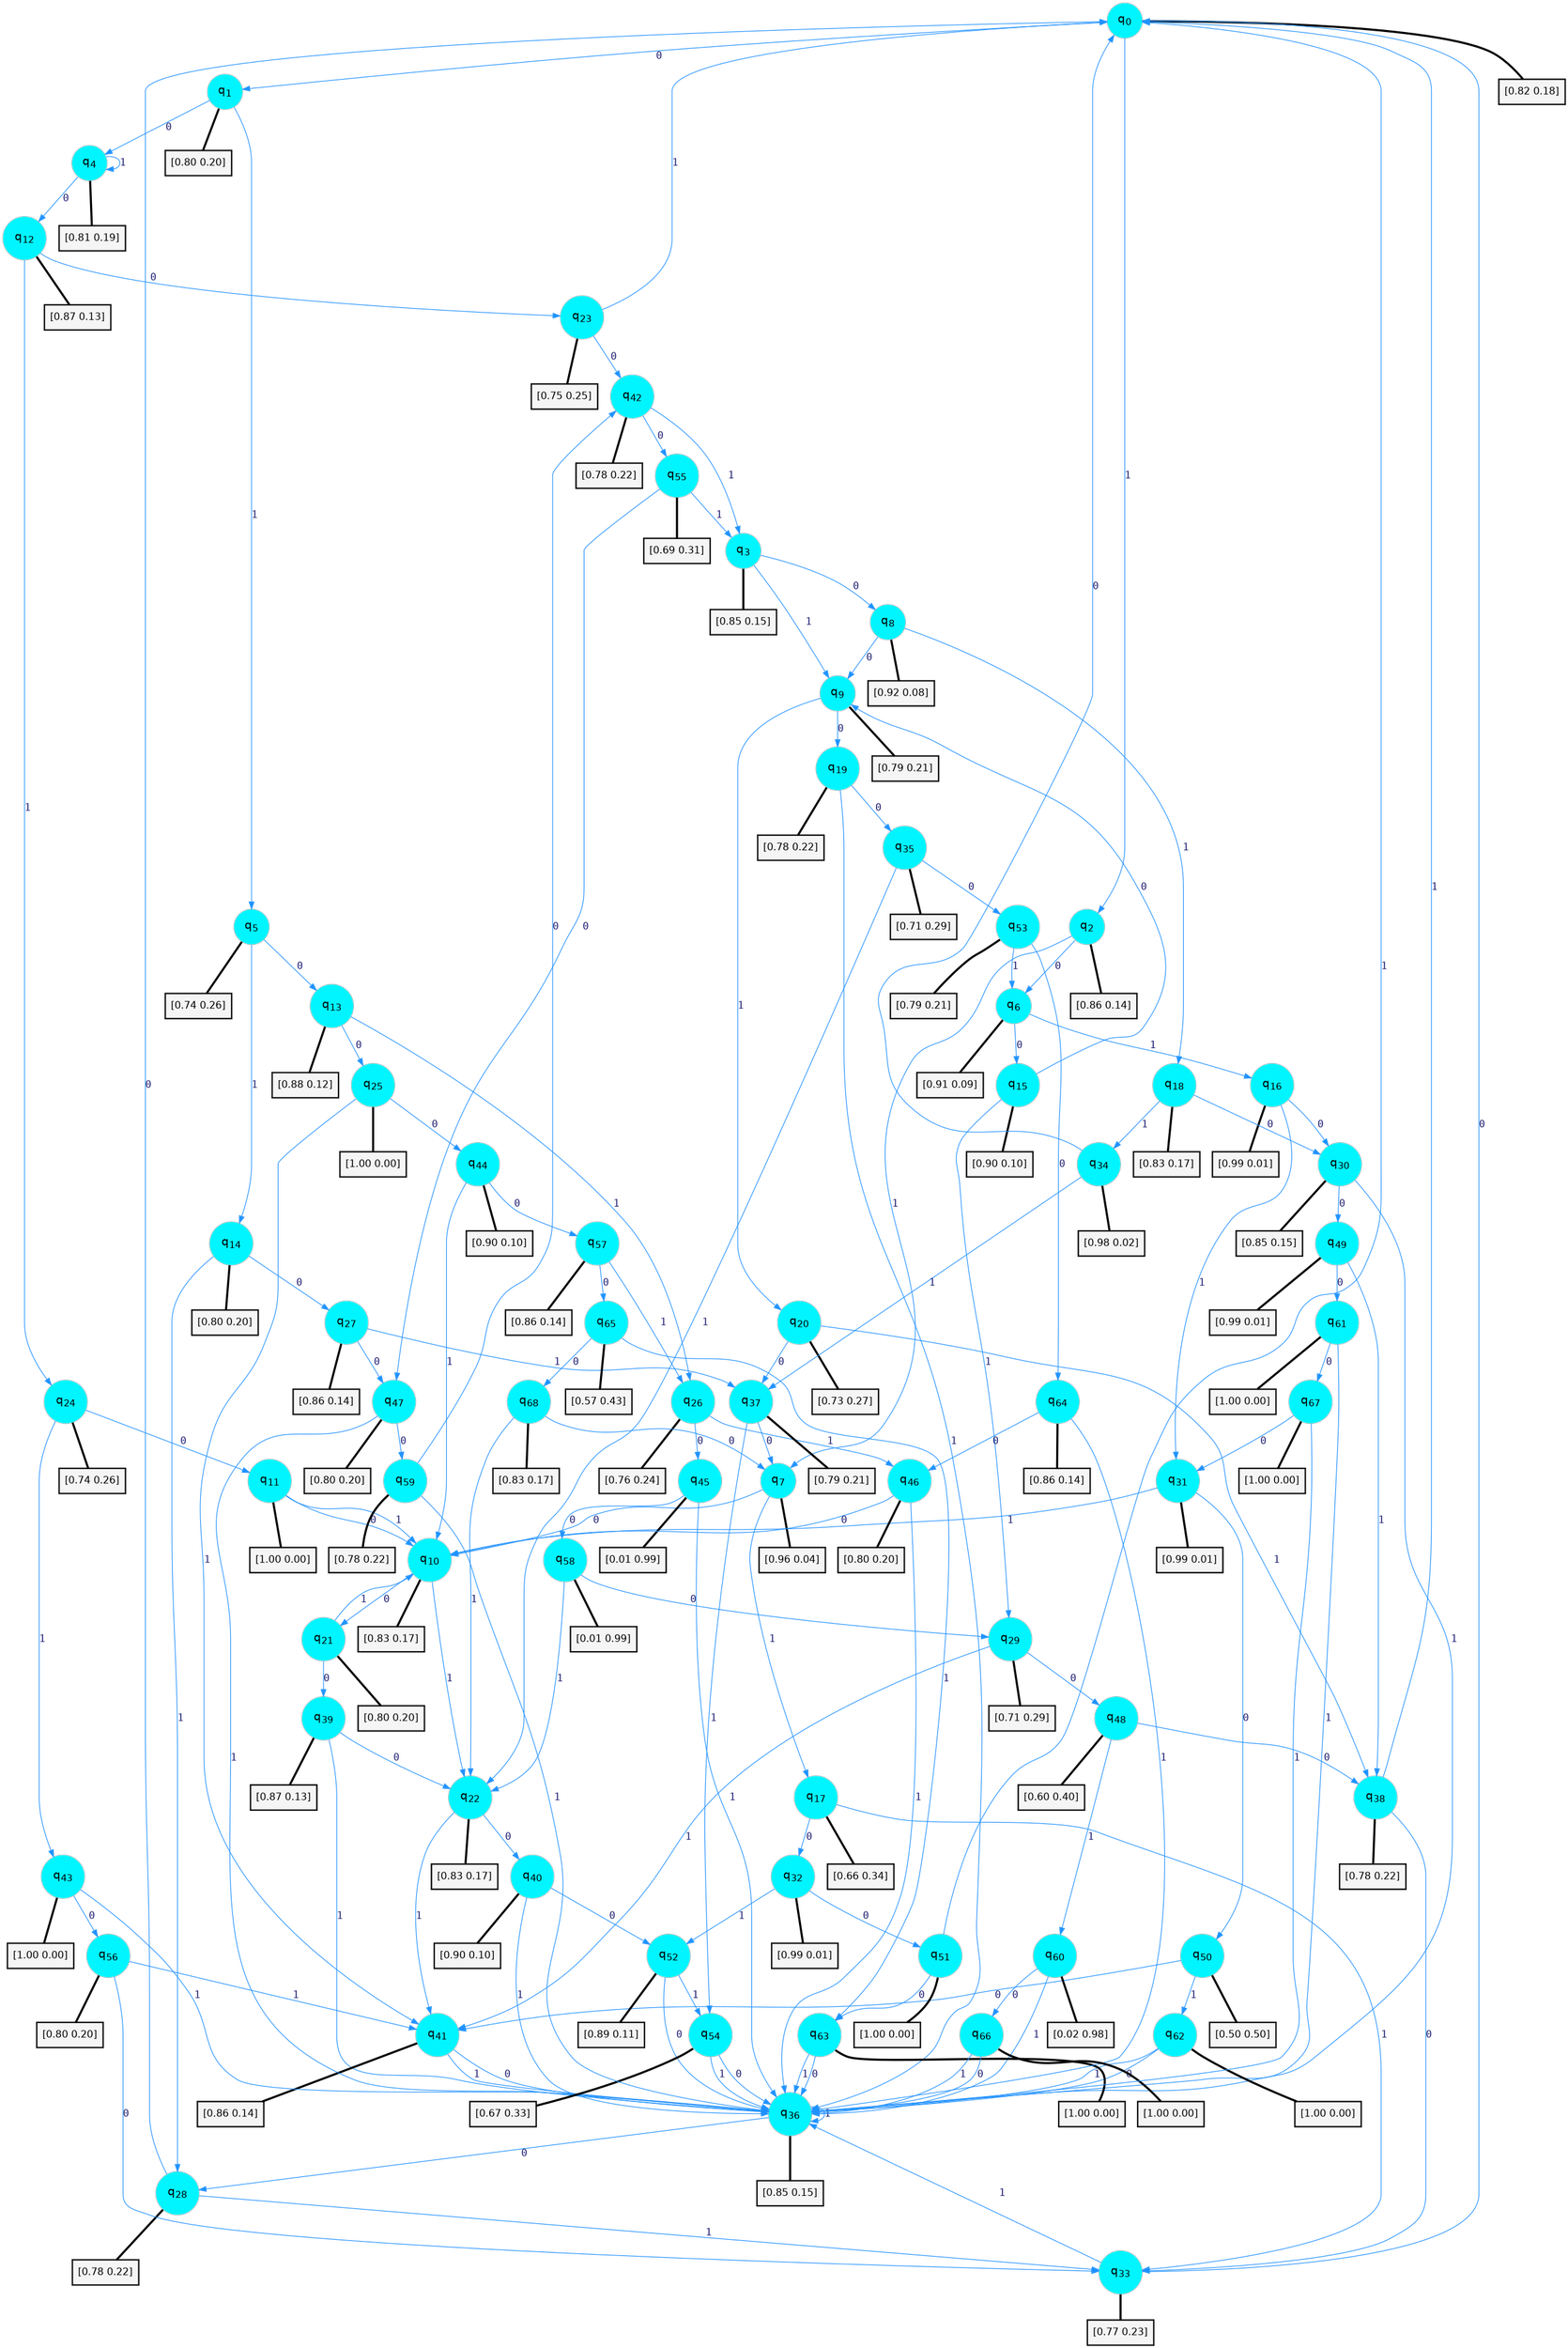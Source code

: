 digraph G {
graph [
bgcolor=transparent, dpi=300, rankdir=TD, size="40,25"];
node [
color=gray, fillcolor=turquoise1, fontcolor=black, fontname=Helvetica, fontsize=16, fontweight=bold, shape=circle, style=filled];
edge [
arrowsize=1, color=dodgerblue1, fontcolor=midnightblue, fontname=courier, fontweight=bold, penwidth=1, style=solid, weight=20];
0[label=<q<SUB>0</SUB>>];
1[label=<q<SUB>1</SUB>>];
2[label=<q<SUB>2</SUB>>];
3[label=<q<SUB>3</SUB>>];
4[label=<q<SUB>4</SUB>>];
5[label=<q<SUB>5</SUB>>];
6[label=<q<SUB>6</SUB>>];
7[label=<q<SUB>7</SUB>>];
8[label=<q<SUB>8</SUB>>];
9[label=<q<SUB>9</SUB>>];
10[label=<q<SUB>10</SUB>>];
11[label=<q<SUB>11</SUB>>];
12[label=<q<SUB>12</SUB>>];
13[label=<q<SUB>13</SUB>>];
14[label=<q<SUB>14</SUB>>];
15[label=<q<SUB>15</SUB>>];
16[label=<q<SUB>16</SUB>>];
17[label=<q<SUB>17</SUB>>];
18[label=<q<SUB>18</SUB>>];
19[label=<q<SUB>19</SUB>>];
20[label=<q<SUB>20</SUB>>];
21[label=<q<SUB>21</SUB>>];
22[label=<q<SUB>22</SUB>>];
23[label=<q<SUB>23</SUB>>];
24[label=<q<SUB>24</SUB>>];
25[label=<q<SUB>25</SUB>>];
26[label=<q<SUB>26</SUB>>];
27[label=<q<SUB>27</SUB>>];
28[label=<q<SUB>28</SUB>>];
29[label=<q<SUB>29</SUB>>];
30[label=<q<SUB>30</SUB>>];
31[label=<q<SUB>31</SUB>>];
32[label=<q<SUB>32</SUB>>];
33[label=<q<SUB>33</SUB>>];
34[label=<q<SUB>34</SUB>>];
35[label=<q<SUB>35</SUB>>];
36[label=<q<SUB>36</SUB>>];
37[label=<q<SUB>37</SUB>>];
38[label=<q<SUB>38</SUB>>];
39[label=<q<SUB>39</SUB>>];
40[label=<q<SUB>40</SUB>>];
41[label=<q<SUB>41</SUB>>];
42[label=<q<SUB>42</SUB>>];
43[label=<q<SUB>43</SUB>>];
44[label=<q<SUB>44</SUB>>];
45[label=<q<SUB>45</SUB>>];
46[label=<q<SUB>46</SUB>>];
47[label=<q<SUB>47</SUB>>];
48[label=<q<SUB>48</SUB>>];
49[label=<q<SUB>49</SUB>>];
50[label=<q<SUB>50</SUB>>];
51[label=<q<SUB>51</SUB>>];
52[label=<q<SUB>52</SUB>>];
53[label=<q<SUB>53</SUB>>];
54[label=<q<SUB>54</SUB>>];
55[label=<q<SUB>55</SUB>>];
56[label=<q<SUB>56</SUB>>];
57[label=<q<SUB>57</SUB>>];
58[label=<q<SUB>58</SUB>>];
59[label=<q<SUB>59</SUB>>];
60[label=<q<SUB>60</SUB>>];
61[label=<q<SUB>61</SUB>>];
62[label=<q<SUB>62</SUB>>];
63[label=<q<SUB>63</SUB>>];
64[label=<q<SUB>64</SUB>>];
65[label=<q<SUB>65</SUB>>];
66[label=<q<SUB>66</SUB>>];
67[label=<q<SUB>67</SUB>>];
68[label=<q<SUB>68</SUB>>];
69[label="[0.82 0.18]", shape=box,fontcolor=black, fontname=Helvetica, fontsize=14, penwidth=2, fillcolor=whitesmoke,color=black];
70[label="[0.80 0.20]", shape=box,fontcolor=black, fontname=Helvetica, fontsize=14, penwidth=2, fillcolor=whitesmoke,color=black];
71[label="[0.86 0.14]", shape=box,fontcolor=black, fontname=Helvetica, fontsize=14, penwidth=2, fillcolor=whitesmoke,color=black];
72[label="[0.85 0.15]", shape=box,fontcolor=black, fontname=Helvetica, fontsize=14, penwidth=2, fillcolor=whitesmoke,color=black];
73[label="[0.81 0.19]", shape=box,fontcolor=black, fontname=Helvetica, fontsize=14, penwidth=2, fillcolor=whitesmoke,color=black];
74[label="[0.74 0.26]", shape=box,fontcolor=black, fontname=Helvetica, fontsize=14, penwidth=2, fillcolor=whitesmoke,color=black];
75[label="[0.91 0.09]", shape=box,fontcolor=black, fontname=Helvetica, fontsize=14, penwidth=2, fillcolor=whitesmoke,color=black];
76[label="[0.96 0.04]", shape=box,fontcolor=black, fontname=Helvetica, fontsize=14, penwidth=2, fillcolor=whitesmoke,color=black];
77[label="[0.92 0.08]", shape=box,fontcolor=black, fontname=Helvetica, fontsize=14, penwidth=2, fillcolor=whitesmoke,color=black];
78[label="[0.79 0.21]", shape=box,fontcolor=black, fontname=Helvetica, fontsize=14, penwidth=2, fillcolor=whitesmoke,color=black];
79[label="[0.83 0.17]", shape=box,fontcolor=black, fontname=Helvetica, fontsize=14, penwidth=2, fillcolor=whitesmoke,color=black];
80[label="[1.00 0.00]", shape=box,fontcolor=black, fontname=Helvetica, fontsize=14, penwidth=2, fillcolor=whitesmoke,color=black];
81[label="[0.87 0.13]", shape=box,fontcolor=black, fontname=Helvetica, fontsize=14, penwidth=2, fillcolor=whitesmoke,color=black];
82[label="[0.88 0.12]", shape=box,fontcolor=black, fontname=Helvetica, fontsize=14, penwidth=2, fillcolor=whitesmoke,color=black];
83[label="[0.80 0.20]", shape=box,fontcolor=black, fontname=Helvetica, fontsize=14, penwidth=2, fillcolor=whitesmoke,color=black];
84[label="[0.90 0.10]", shape=box,fontcolor=black, fontname=Helvetica, fontsize=14, penwidth=2, fillcolor=whitesmoke,color=black];
85[label="[0.99 0.01]", shape=box,fontcolor=black, fontname=Helvetica, fontsize=14, penwidth=2, fillcolor=whitesmoke,color=black];
86[label="[0.66 0.34]", shape=box,fontcolor=black, fontname=Helvetica, fontsize=14, penwidth=2, fillcolor=whitesmoke,color=black];
87[label="[0.83 0.17]", shape=box,fontcolor=black, fontname=Helvetica, fontsize=14, penwidth=2, fillcolor=whitesmoke,color=black];
88[label="[0.78 0.22]", shape=box,fontcolor=black, fontname=Helvetica, fontsize=14, penwidth=2, fillcolor=whitesmoke,color=black];
89[label="[0.73 0.27]", shape=box,fontcolor=black, fontname=Helvetica, fontsize=14, penwidth=2, fillcolor=whitesmoke,color=black];
90[label="[0.80 0.20]", shape=box,fontcolor=black, fontname=Helvetica, fontsize=14, penwidth=2, fillcolor=whitesmoke,color=black];
91[label="[0.83 0.17]", shape=box,fontcolor=black, fontname=Helvetica, fontsize=14, penwidth=2, fillcolor=whitesmoke,color=black];
92[label="[0.75 0.25]", shape=box,fontcolor=black, fontname=Helvetica, fontsize=14, penwidth=2, fillcolor=whitesmoke,color=black];
93[label="[0.74 0.26]", shape=box,fontcolor=black, fontname=Helvetica, fontsize=14, penwidth=2, fillcolor=whitesmoke,color=black];
94[label="[1.00 0.00]", shape=box,fontcolor=black, fontname=Helvetica, fontsize=14, penwidth=2, fillcolor=whitesmoke,color=black];
95[label="[0.76 0.24]", shape=box,fontcolor=black, fontname=Helvetica, fontsize=14, penwidth=2, fillcolor=whitesmoke,color=black];
96[label="[0.86 0.14]", shape=box,fontcolor=black, fontname=Helvetica, fontsize=14, penwidth=2, fillcolor=whitesmoke,color=black];
97[label="[0.78 0.22]", shape=box,fontcolor=black, fontname=Helvetica, fontsize=14, penwidth=2, fillcolor=whitesmoke,color=black];
98[label="[0.71 0.29]", shape=box,fontcolor=black, fontname=Helvetica, fontsize=14, penwidth=2, fillcolor=whitesmoke,color=black];
99[label="[0.85 0.15]", shape=box,fontcolor=black, fontname=Helvetica, fontsize=14, penwidth=2, fillcolor=whitesmoke,color=black];
100[label="[0.99 0.01]", shape=box,fontcolor=black, fontname=Helvetica, fontsize=14, penwidth=2, fillcolor=whitesmoke,color=black];
101[label="[0.99 0.01]", shape=box,fontcolor=black, fontname=Helvetica, fontsize=14, penwidth=2, fillcolor=whitesmoke,color=black];
102[label="[0.77 0.23]", shape=box,fontcolor=black, fontname=Helvetica, fontsize=14, penwidth=2, fillcolor=whitesmoke,color=black];
103[label="[0.98 0.02]", shape=box,fontcolor=black, fontname=Helvetica, fontsize=14, penwidth=2, fillcolor=whitesmoke,color=black];
104[label="[0.71 0.29]", shape=box,fontcolor=black, fontname=Helvetica, fontsize=14, penwidth=2, fillcolor=whitesmoke,color=black];
105[label="[0.85 0.15]", shape=box,fontcolor=black, fontname=Helvetica, fontsize=14, penwidth=2, fillcolor=whitesmoke,color=black];
106[label="[0.79 0.21]", shape=box,fontcolor=black, fontname=Helvetica, fontsize=14, penwidth=2, fillcolor=whitesmoke,color=black];
107[label="[0.78 0.22]", shape=box,fontcolor=black, fontname=Helvetica, fontsize=14, penwidth=2, fillcolor=whitesmoke,color=black];
108[label="[0.87 0.13]", shape=box,fontcolor=black, fontname=Helvetica, fontsize=14, penwidth=2, fillcolor=whitesmoke,color=black];
109[label="[0.90 0.10]", shape=box,fontcolor=black, fontname=Helvetica, fontsize=14, penwidth=2, fillcolor=whitesmoke,color=black];
110[label="[0.86 0.14]", shape=box,fontcolor=black, fontname=Helvetica, fontsize=14, penwidth=2, fillcolor=whitesmoke,color=black];
111[label="[0.78 0.22]", shape=box,fontcolor=black, fontname=Helvetica, fontsize=14, penwidth=2, fillcolor=whitesmoke,color=black];
112[label="[1.00 0.00]", shape=box,fontcolor=black, fontname=Helvetica, fontsize=14, penwidth=2, fillcolor=whitesmoke,color=black];
113[label="[0.90 0.10]", shape=box,fontcolor=black, fontname=Helvetica, fontsize=14, penwidth=2, fillcolor=whitesmoke,color=black];
114[label="[0.01 0.99]", shape=box,fontcolor=black, fontname=Helvetica, fontsize=14, penwidth=2, fillcolor=whitesmoke,color=black];
115[label="[0.80 0.20]", shape=box,fontcolor=black, fontname=Helvetica, fontsize=14, penwidth=2, fillcolor=whitesmoke,color=black];
116[label="[0.80 0.20]", shape=box,fontcolor=black, fontname=Helvetica, fontsize=14, penwidth=2, fillcolor=whitesmoke,color=black];
117[label="[0.60 0.40]", shape=box,fontcolor=black, fontname=Helvetica, fontsize=14, penwidth=2, fillcolor=whitesmoke,color=black];
118[label="[0.99 0.01]", shape=box,fontcolor=black, fontname=Helvetica, fontsize=14, penwidth=2, fillcolor=whitesmoke,color=black];
119[label="[0.50 0.50]", shape=box,fontcolor=black, fontname=Helvetica, fontsize=14, penwidth=2, fillcolor=whitesmoke,color=black];
120[label="[1.00 0.00]", shape=box,fontcolor=black, fontname=Helvetica, fontsize=14, penwidth=2, fillcolor=whitesmoke,color=black];
121[label="[0.89 0.11]", shape=box,fontcolor=black, fontname=Helvetica, fontsize=14, penwidth=2, fillcolor=whitesmoke,color=black];
122[label="[0.79 0.21]", shape=box,fontcolor=black, fontname=Helvetica, fontsize=14, penwidth=2, fillcolor=whitesmoke,color=black];
123[label="[0.67 0.33]", shape=box,fontcolor=black, fontname=Helvetica, fontsize=14, penwidth=2, fillcolor=whitesmoke,color=black];
124[label="[0.69 0.31]", shape=box,fontcolor=black, fontname=Helvetica, fontsize=14, penwidth=2, fillcolor=whitesmoke,color=black];
125[label="[0.80 0.20]", shape=box,fontcolor=black, fontname=Helvetica, fontsize=14, penwidth=2, fillcolor=whitesmoke,color=black];
126[label="[0.86 0.14]", shape=box,fontcolor=black, fontname=Helvetica, fontsize=14, penwidth=2, fillcolor=whitesmoke,color=black];
127[label="[0.01 0.99]", shape=box,fontcolor=black, fontname=Helvetica, fontsize=14, penwidth=2, fillcolor=whitesmoke,color=black];
128[label="[0.78 0.22]", shape=box,fontcolor=black, fontname=Helvetica, fontsize=14, penwidth=2, fillcolor=whitesmoke,color=black];
129[label="[0.02 0.98]", shape=box,fontcolor=black, fontname=Helvetica, fontsize=14, penwidth=2, fillcolor=whitesmoke,color=black];
130[label="[1.00 0.00]", shape=box,fontcolor=black, fontname=Helvetica, fontsize=14, penwidth=2, fillcolor=whitesmoke,color=black];
131[label="[1.00 0.00]", shape=box,fontcolor=black, fontname=Helvetica, fontsize=14, penwidth=2, fillcolor=whitesmoke,color=black];
132[label="[1.00 0.00]", shape=box,fontcolor=black, fontname=Helvetica, fontsize=14, penwidth=2, fillcolor=whitesmoke,color=black];
133[label="[0.86 0.14]", shape=box,fontcolor=black, fontname=Helvetica, fontsize=14, penwidth=2, fillcolor=whitesmoke,color=black];
134[label="[0.57 0.43]", shape=box,fontcolor=black, fontname=Helvetica, fontsize=14, penwidth=2, fillcolor=whitesmoke,color=black];
135[label="[1.00 0.00]", shape=box,fontcolor=black, fontname=Helvetica, fontsize=14, penwidth=2, fillcolor=whitesmoke,color=black];
136[label="[1.00 0.00]", shape=box,fontcolor=black, fontname=Helvetica, fontsize=14, penwidth=2, fillcolor=whitesmoke,color=black];
137[label="[0.83 0.17]", shape=box,fontcolor=black, fontname=Helvetica, fontsize=14, penwidth=2, fillcolor=whitesmoke,color=black];
0->1 [label=0];
0->2 [label=1];
0->69 [arrowhead=none, penwidth=3,color=black];
1->4 [label=0];
1->5 [label=1];
1->70 [arrowhead=none, penwidth=3,color=black];
2->6 [label=0];
2->7 [label=1];
2->71 [arrowhead=none, penwidth=3,color=black];
3->8 [label=0];
3->9 [label=1];
3->72 [arrowhead=none, penwidth=3,color=black];
4->12 [label=0];
4->4 [label=1];
4->73 [arrowhead=none, penwidth=3,color=black];
5->13 [label=0];
5->14 [label=1];
5->74 [arrowhead=none, penwidth=3,color=black];
6->15 [label=0];
6->16 [label=1];
6->75 [arrowhead=none, penwidth=3,color=black];
7->10 [label=0];
7->17 [label=1];
7->76 [arrowhead=none, penwidth=3,color=black];
8->9 [label=0];
8->18 [label=1];
8->77 [arrowhead=none, penwidth=3,color=black];
9->19 [label=0];
9->20 [label=1];
9->78 [arrowhead=none, penwidth=3,color=black];
10->21 [label=0];
10->22 [label=1];
10->79 [arrowhead=none, penwidth=3,color=black];
11->10 [label=0];
11->10 [label=1];
11->80 [arrowhead=none, penwidth=3,color=black];
12->23 [label=0];
12->24 [label=1];
12->81 [arrowhead=none, penwidth=3,color=black];
13->25 [label=0];
13->26 [label=1];
13->82 [arrowhead=none, penwidth=3,color=black];
14->27 [label=0];
14->28 [label=1];
14->83 [arrowhead=none, penwidth=3,color=black];
15->9 [label=0];
15->29 [label=1];
15->84 [arrowhead=none, penwidth=3,color=black];
16->30 [label=0];
16->31 [label=1];
16->85 [arrowhead=none, penwidth=3,color=black];
17->32 [label=0];
17->33 [label=1];
17->86 [arrowhead=none, penwidth=3,color=black];
18->30 [label=0];
18->34 [label=1];
18->87 [arrowhead=none, penwidth=3,color=black];
19->35 [label=0];
19->36 [label=1];
19->88 [arrowhead=none, penwidth=3,color=black];
20->37 [label=0];
20->38 [label=1];
20->89 [arrowhead=none, penwidth=3,color=black];
21->39 [label=0];
21->10 [label=1];
21->90 [arrowhead=none, penwidth=3,color=black];
22->40 [label=0];
22->41 [label=1];
22->91 [arrowhead=none, penwidth=3,color=black];
23->42 [label=0];
23->0 [label=1];
23->92 [arrowhead=none, penwidth=3,color=black];
24->11 [label=0];
24->43 [label=1];
24->93 [arrowhead=none, penwidth=3,color=black];
25->44 [label=0];
25->41 [label=1];
25->94 [arrowhead=none, penwidth=3,color=black];
26->45 [label=0];
26->46 [label=1];
26->95 [arrowhead=none, penwidth=3,color=black];
27->47 [label=0];
27->37 [label=1];
27->96 [arrowhead=none, penwidth=3,color=black];
28->0 [label=0];
28->33 [label=1];
28->97 [arrowhead=none, penwidth=3,color=black];
29->48 [label=0];
29->41 [label=1];
29->98 [arrowhead=none, penwidth=3,color=black];
30->49 [label=0];
30->36 [label=1];
30->99 [arrowhead=none, penwidth=3,color=black];
31->50 [label=0];
31->10 [label=1];
31->100 [arrowhead=none, penwidth=3,color=black];
32->51 [label=0];
32->52 [label=1];
32->101 [arrowhead=none, penwidth=3,color=black];
33->0 [label=0];
33->36 [label=1];
33->102 [arrowhead=none, penwidth=3,color=black];
34->0 [label=0];
34->37 [label=1];
34->103 [arrowhead=none, penwidth=3,color=black];
35->53 [label=0];
35->22 [label=1];
35->104 [arrowhead=none, penwidth=3,color=black];
36->28 [label=0];
36->36 [label=1];
36->105 [arrowhead=none, penwidth=3,color=black];
37->7 [label=0];
37->54 [label=1];
37->106 [arrowhead=none, penwidth=3,color=black];
38->33 [label=0];
38->0 [label=1];
38->107 [arrowhead=none, penwidth=3,color=black];
39->22 [label=0];
39->36 [label=1];
39->108 [arrowhead=none, penwidth=3,color=black];
40->52 [label=0];
40->36 [label=1];
40->109 [arrowhead=none, penwidth=3,color=black];
41->36 [label=0];
41->36 [label=1];
41->110 [arrowhead=none, penwidth=3,color=black];
42->55 [label=0];
42->3 [label=1];
42->111 [arrowhead=none, penwidth=3,color=black];
43->56 [label=0];
43->36 [label=1];
43->112 [arrowhead=none, penwidth=3,color=black];
44->57 [label=0];
44->10 [label=1];
44->113 [arrowhead=none, penwidth=3,color=black];
45->58 [label=0];
45->36 [label=1];
45->114 [arrowhead=none, penwidth=3,color=black];
46->10 [label=0];
46->36 [label=1];
46->115 [arrowhead=none, penwidth=3,color=black];
47->59 [label=0];
47->36 [label=1];
47->116 [arrowhead=none, penwidth=3,color=black];
48->38 [label=0];
48->60 [label=1];
48->117 [arrowhead=none, penwidth=3,color=black];
49->61 [label=0];
49->38 [label=1];
49->118 [arrowhead=none, penwidth=3,color=black];
50->41 [label=0];
50->62 [label=1];
50->119 [arrowhead=none, penwidth=3,color=black];
51->63 [label=0];
51->0 [label=1];
51->120 [arrowhead=none, penwidth=3,color=black];
52->36 [label=0];
52->54 [label=1];
52->121 [arrowhead=none, penwidth=3,color=black];
53->64 [label=0];
53->6 [label=1];
53->122 [arrowhead=none, penwidth=3,color=black];
54->36 [label=0];
54->36 [label=1];
54->123 [arrowhead=none, penwidth=3,color=black];
55->47 [label=0];
55->3 [label=1];
55->124 [arrowhead=none, penwidth=3,color=black];
56->33 [label=0];
56->41 [label=1];
56->125 [arrowhead=none, penwidth=3,color=black];
57->65 [label=0];
57->26 [label=1];
57->126 [arrowhead=none, penwidth=3,color=black];
58->29 [label=0];
58->22 [label=1];
58->127 [arrowhead=none, penwidth=3,color=black];
59->42 [label=0];
59->36 [label=1];
59->128 [arrowhead=none, penwidth=3,color=black];
60->66 [label=0];
60->36 [label=1];
60->129 [arrowhead=none, penwidth=3,color=black];
61->67 [label=0];
61->36 [label=1];
61->130 [arrowhead=none, penwidth=3,color=black];
62->36 [label=0];
62->36 [label=1];
62->131 [arrowhead=none, penwidth=3,color=black];
63->36 [label=0];
63->36 [label=1];
63->132 [arrowhead=none, penwidth=3,color=black];
64->46 [label=0];
64->36 [label=1];
64->133 [arrowhead=none, penwidth=3,color=black];
65->68 [label=0];
65->63 [label=1];
65->134 [arrowhead=none, penwidth=3,color=black];
66->36 [label=0];
66->36 [label=1];
66->135 [arrowhead=none, penwidth=3,color=black];
67->31 [label=0];
67->36 [label=1];
67->136 [arrowhead=none, penwidth=3,color=black];
68->7 [label=0];
68->22 [label=1];
68->137 [arrowhead=none, penwidth=3,color=black];
}
